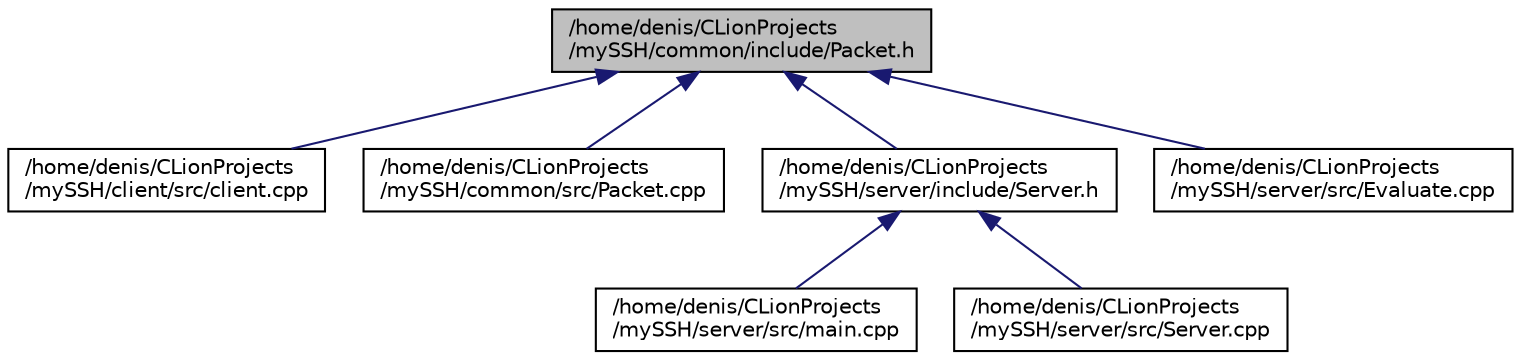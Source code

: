 digraph "/home/denis/CLionProjects/mySSH/common/include/Packet.h"
{
  edge [fontname="Helvetica",fontsize="10",labelfontname="Helvetica",labelfontsize="10"];
  node [fontname="Helvetica",fontsize="10",shape=record];
  Node1 [label="/home/denis/CLionProjects\l/mySSH/common/include/Packet.h",height=0.2,width=0.4,color="black", fillcolor="grey75", style="filled", fontcolor="black"];
  Node1 -> Node2 [dir="back",color="midnightblue",fontsize="10",style="solid",fontname="Helvetica"];
  Node2 [label="/home/denis/CLionProjects\l/mySSH/client/src/client.cpp",height=0.2,width=0.4,color="black", fillcolor="white", style="filled",URL="$client_8cpp.html"];
  Node1 -> Node3 [dir="back",color="midnightblue",fontsize="10",style="solid",fontname="Helvetica"];
  Node3 [label="/home/denis/CLionProjects\l/mySSH/common/src/Packet.cpp",height=0.2,width=0.4,color="black", fillcolor="white", style="filled",URL="$Packet_8cpp.html"];
  Node1 -> Node4 [dir="back",color="midnightblue",fontsize="10",style="solid",fontname="Helvetica"];
  Node4 [label="/home/denis/CLionProjects\l/mySSH/server/include/Server.h",height=0.2,width=0.4,color="black", fillcolor="white", style="filled",URL="$Server_8h.html"];
  Node4 -> Node5 [dir="back",color="midnightblue",fontsize="10",style="solid",fontname="Helvetica"];
  Node5 [label="/home/denis/CLionProjects\l/mySSH/server/src/main.cpp",height=0.2,width=0.4,color="black", fillcolor="white", style="filled",URL="$main_8cpp.html"];
  Node4 -> Node6 [dir="back",color="midnightblue",fontsize="10",style="solid",fontname="Helvetica"];
  Node6 [label="/home/denis/CLionProjects\l/mySSH/server/src/Server.cpp",height=0.2,width=0.4,color="black", fillcolor="white", style="filled",URL="$Server_8cpp.html"];
  Node1 -> Node7 [dir="back",color="midnightblue",fontsize="10",style="solid",fontname="Helvetica"];
  Node7 [label="/home/denis/CLionProjects\l/mySSH/server/src/Evaluate.cpp",height=0.2,width=0.4,color="black", fillcolor="white", style="filled",URL="$Evaluate_8cpp.html"];
}

